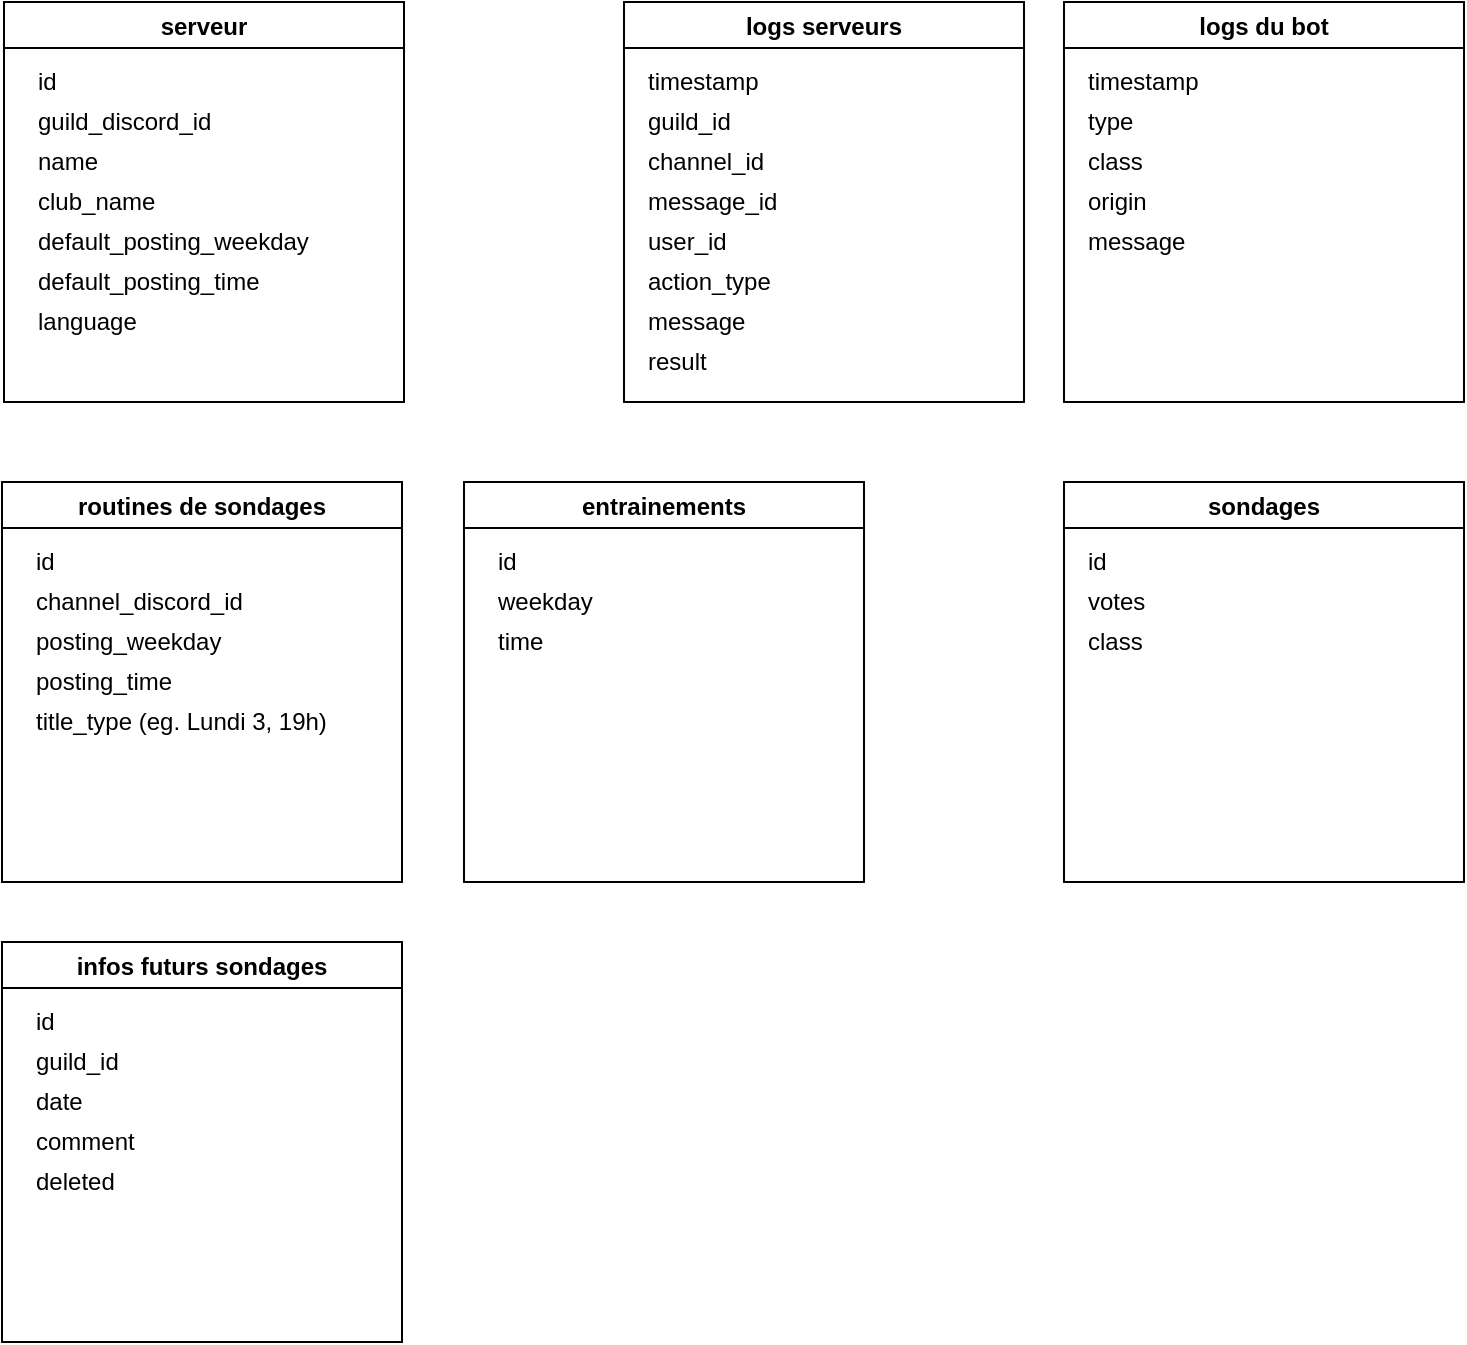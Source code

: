 <mxfile version="18.0.6" type="github">
  <diagram id="NqhFc1NjUYj2qAZxfqg7" name="Page-1">
    <mxGraphModel dx="1157" dy="637" grid="1" gridSize="10" guides="1" tooltips="1" connect="1" arrows="1" fold="1" page="1" pageScale="1" pageWidth="827" pageHeight="1169" math="0" shadow="0">
      <root>
        <mxCell id="0" />
        <mxCell id="1" parent="0" />
        <mxCell id="DXyumOJfPZMr4FoaWyzm-1" value="serveur" style="swimlane;" vertex="1" parent="1">
          <mxGeometry x="40" y="20" width="200" height="200" as="geometry" />
        </mxCell>
        <mxCell id="DXyumOJfPZMr4FoaWyzm-5" value="guild_discord_id" style="text;html=1;align=left;verticalAlign=middle;resizable=0;points=[];autosize=1;strokeColor=none;fillColor=none;" vertex="1" parent="DXyumOJfPZMr4FoaWyzm-1">
          <mxGeometry x="15" y="50" width="110" height="20" as="geometry" />
        </mxCell>
        <mxCell id="DXyumOJfPZMr4FoaWyzm-6" value="name" style="text;html=1;align=left;verticalAlign=middle;resizable=0;points=[];autosize=1;strokeColor=none;fillColor=none;" vertex="1" parent="DXyumOJfPZMr4FoaWyzm-1">
          <mxGeometry x="15" y="70" width="50" height="20" as="geometry" />
        </mxCell>
        <mxCell id="DXyumOJfPZMr4FoaWyzm-4" value="&lt;div align=&quot;left&quot;&gt;id&lt;/div&gt;" style="text;html=1;align=left;verticalAlign=middle;resizable=0;points=[];autosize=1;strokeColor=none;fillColor=none;" vertex="1" parent="DXyumOJfPZMr4FoaWyzm-1">
          <mxGeometry x="15" y="30" width="30" height="20" as="geometry" />
        </mxCell>
        <mxCell id="DXyumOJfPZMr4FoaWyzm-19" value="club_name" style="text;html=1;align=left;verticalAlign=middle;resizable=0;points=[];autosize=1;strokeColor=none;fillColor=none;" vertex="1" parent="DXyumOJfPZMr4FoaWyzm-1">
          <mxGeometry x="15" y="90" width="80" height="20" as="geometry" />
        </mxCell>
        <mxCell id="DXyumOJfPZMr4FoaWyzm-20" value="default_posting_weekday" style="text;html=1;align=left;verticalAlign=middle;resizable=0;points=[];autosize=1;strokeColor=none;fillColor=none;" vertex="1" parent="DXyumOJfPZMr4FoaWyzm-1">
          <mxGeometry x="15" y="110" width="160" height="20" as="geometry" />
        </mxCell>
        <mxCell id="DXyumOJfPZMr4FoaWyzm-21" value="default_posting_time" style="text;html=1;align=left;verticalAlign=middle;resizable=0;points=[];autosize=1;strokeColor=none;fillColor=none;" vertex="1" parent="DXyumOJfPZMr4FoaWyzm-1">
          <mxGeometry x="15" y="130" width="130" height="20" as="geometry" />
        </mxCell>
        <mxCell id="DXyumOJfPZMr4FoaWyzm-41" value="language" style="text;html=1;align=left;verticalAlign=middle;resizable=0;points=[];autosize=1;strokeColor=none;fillColor=none;" vertex="1" parent="DXyumOJfPZMr4FoaWyzm-1">
          <mxGeometry x="15" y="150" width="70" height="20" as="geometry" />
        </mxCell>
        <mxCell id="DXyumOJfPZMr4FoaWyzm-2" value="routines de sondages" style="swimlane;" vertex="1" parent="1">
          <mxGeometry x="39" y="260" width="200" height="200" as="geometry" />
        </mxCell>
        <mxCell id="DXyumOJfPZMr4FoaWyzm-10" value="channel_discord_id" style="text;html=1;align=left;verticalAlign=middle;resizable=0;points=[];autosize=1;strokeColor=none;fillColor=none;" vertex="1" parent="DXyumOJfPZMr4FoaWyzm-2">
          <mxGeometry x="15" y="50" width="120" height="20" as="geometry" />
        </mxCell>
        <mxCell id="DXyumOJfPZMr4FoaWyzm-11" value="posting_weekday" style="text;html=1;align=left;verticalAlign=middle;resizable=0;points=[];autosize=1;strokeColor=none;fillColor=none;" vertex="1" parent="DXyumOJfPZMr4FoaWyzm-2">
          <mxGeometry x="15" y="70" width="110" height="20" as="geometry" />
        </mxCell>
        <mxCell id="DXyumOJfPZMr4FoaWyzm-12" value="&lt;div align=&quot;left&quot;&gt;id&lt;/div&gt;" style="text;html=1;align=left;verticalAlign=middle;resizable=0;points=[];autosize=1;strokeColor=none;fillColor=none;" vertex="1" parent="DXyumOJfPZMr4FoaWyzm-2">
          <mxGeometry x="15" y="30" width="30" height="20" as="geometry" />
        </mxCell>
        <mxCell id="DXyumOJfPZMr4FoaWyzm-13" value="posting_time" style="text;html=1;align=left;verticalAlign=middle;resizable=0;points=[];autosize=1;strokeColor=none;fillColor=none;" vertex="1" parent="DXyumOJfPZMr4FoaWyzm-2">
          <mxGeometry x="15" y="90" width="90" height="20" as="geometry" />
        </mxCell>
        <mxCell id="DXyumOJfPZMr4FoaWyzm-40" value="title_type (eg. Lundi 3, 19h)" style="text;html=1;align=left;verticalAlign=middle;resizable=0;points=[];autosize=1;strokeColor=none;fillColor=none;" vertex="1" parent="DXyumOJfPZMr4FoaWyzm-2">
          <mxGeometry x="15" y="110" width="160" height="20" as="geometry" />
        </mxCell>
        <mxCell id="DXyumOJfPZMr4FoaWyzm-3" value="sondages" style="swimlane;" vertex="1" parent="1">
          <mxGeometry x="570" y="260" width="200" height="200" as="geometry" />
        </mxCell>
        <mxCell id="DXyumOJfPZMr4FoaWyzm-37" value="id" style="text;html=1;align=left;verticalAlign=middle;resizable=0;points=[];autosize=1;strokeColor=none;fillColor=none;" vertex="1" parent="DXyumOJfPZMr4FoaWyzm-3">
          <mxGeometry x="10" y="30" width="30" height="20" as="geometry" />
        </mxCell>
        <mxCell id="DXyumOJfPZMr4FoaWyzm-38" value="votes" style="text;html=1;align=left;verticalAlign=middle;resizable=0;points=[];autosize=1;strokeColor=none;fillColor=none;" vertex="1" parent="DXyumOJfPZMr4FoaWyzm-3">
          <mxGeometry x="10" y="50" width="40" height="20" as="geometry" />
        </mxCell>
        <mxCell id="DXyumOJfPZMr4FoaWyzm-39" value="class" style="text;html=1;align=left;verticalAlign=middle;resizable=0;points=[];autosize=1;strokeColor=none;fillColor=none;" vertex="1" parent="DXyumOJfPZMr4FoaWyzm-3">
          <mxGeometry x="10" y="70" width="50" height="20" as="geometry" />
        </mxCell>
        <mxCell id="DXyumOJfPZMr4FoaWyzm-14" value="entrainements" style="swimlane;" vertex="1" parent="1">
          <mxGeometry x="270" y="260" width="200" height="200" as="geometry" />
        </mxCell>
        <mxCell id="DXyumOJfPZMr4FoaWyzm-15" value="weekday" style="text;html=1;align=left;verticalAlign=middle;resizable=0;points=[];autosize=1;strokeColor=none;fillColor=none;" vertex="1" parent="DXyumOJfPZMr4FoaWyzm-14">
          <mxGeometry x="15" y="50" width="60" height="20" as="geometry" />
        </mxCell>
        <mxCell id="DXyumOJfPZMr4FoaWyzm-16" value="time" style="text;html=1;align=left;verticalAlign=middle;resizable=0;points=[];autosize=1;strokeColor=none;fillColor=none;" vertex="1" parent="DXyumOJfPZMr4FoaWyzm-14">
          <mxGeometry x="15" y="70" width="40" height="20" as="geometry" />
        </mxCell>
        <mxCell id="DXyumOJfPZMr4FoaWyzm-17" value="&lt;div align=&quot;left&quot;&gt;id&lt;/div&gt;" style="text;html=1;align=left;verticalAlign=middle;resizable=0;points=[];autosize=1;strokeColor=none;fillColor=none;" vertex="1" parent="DXyumOJfPZMr4FoaWyzm-14">
          <mxGeometry x="15" y="30" width="30" height="20" as="geometry" />
        </mxCell>
        <mxCell id="DXyumOJfPZMr4FoaWyzm-22" value="logs du bot" style="swimlane;" vertex="1" parent="1">
          <mxGeometry x="570" y="20" width="200" height="200" as="geometry" />
        </mxCell>
        <mxCell id="DXyumOJfPZMr4FoaWyzm-23" value="timestamp" style="text;html=1;align=left;verticalAlign=middle;resizable=0;points=[];autosize=1;strokeColor=none;fillColor=none;" vertex="1" parent="DXyumOJfPZMr4FoaWyzm-22">
          <mxGeometry x="10" y="30" width="70" height="20" as="geometry" />
        </mxCell>
        <mxCell id="DXyumOJfPZMr4FoaWyzm-24" value="type" style="text;html=1;align=left;verticalAlign=middle;resizable=0;points=[];autosize=1;strokeColor=none;fillColor=none;" vertex="1" parent="DXyumOJfPZMr4FoaWyzm-22">
          <mxGeometry x="10" y="50" width="40" height="20" as="geometry" />
        </mxCell>
        <mxCell id="DXyumOJfPZMr4FoaWyzm-25" value="class" style="text;html=1;align=left;verticalAlign=middle;resizable=0;points=[];autosize=1;strokeColor=none;fillColor=none;" vertex="1" parent="DXyumOJfPZMr4FoaWyzm-22">
          <mxGeometry x="10" y="70" width="50" height="20" as="geometry" />
        </mxCell>
        <mxCell id="DXyumOJfPZMr4FoaWyzm-26" value="origin" style="text;html=1;align=left;verticalAlign=middle;resizable=0;points=[];autosize=1;strokeColor=none;fillColor=none;" vertex="1" parent="DXyumOJfPZMr4FoaWyzm-22">
          <mxGeometry x="10" y="90" width="50" height="20" as="geometry" />
        </mxCell>
        <mxCell id="DXyumOJfPZMr4FoaWyzm-27" value="message" style="text;html=1;align=left;verticalAlign=middle;resizable=0;points=[];autosize=1;strokeColor=none;fillColor=none;" vertex="1" parent="DXyumOJfPZMr4FoaWyzm-22">
          <mxGeometry x="10" y="110" width="70" height="20" as="geometry" />
        </mxCell>
        <mxCell id="DXyumOJfPZMr4FoaWyzm-28" value="logs serveurs" style="swimlane;" vertex="1" parent="1">
          <mxGeometry x="350" y="20" width="200" height="200" as="geometry" />
        </mxCell>
        <mxCell id="DXyumOJfPZMr4FoaWyzm-29" value="timestamp" style="text;html=1;align=left;verticalAlign=middle;resizable=0;points=[];autosize=1;strokeColor=none;fillColor=none;" vertex="1" parent="DXyumOJfPZMr4FoaWyzm-28">
          <mxGeometry x="10" y="30" width="70" height="20" as="geometry" />
        </mxCell>
        <mxCell id="DXyumOJfPZMr4FoaWyzm-30" value="guild_id" style="text;html=1;align=left;verticalAlign=middle;resizable=0;points=[];autosize=1;strokeColor=none;fillColor=none;" vertex="1" parent="DXyumOJfPZMr4FoaWyzm-28">
          <mxGeometry x="10" y="50" width="60" height="20" as="geometry" />
        </mxCell>
        <mxCell id="DXyumOJfPZMr4FoaWyzm-31" value="channel_id" style="text;html=1;align=left;verticalAlign=middle;resizable=0;points=[];autosize=1;strokeColor=none;fillColor=none;" vertex="1" parent="DXyumOJfPZMr4FoaWyzm-28">
          <mxGeometry x="10" y="70" width="80" height="20" as="geometry" />
        </mxCell>
        <mxCell id="DXyumOJfPZMr4FoaWyzm-32" value="message_id" style="text;html=1;align=left;verticalAlign=middle;resizable=0;points=[];autosize=1;strokeColor=none;fillColor=none;" vertex="1" parent="DXyumOJfPZMr4FoaWyzm-28">
          <mxGeometry x="10" y="90" width="90" height="20" as="geometry" />
        </mxCell>
        <mxCell id="DXyumOJfPZMr4FoaWyzm-33" value="user_id" style="text;html=1;align=left;verticalAlign=middle;resizable=0;points=[];autosize=1;strokeColor=none;fillColor=none;" vertex="1" parent="DXyumOJfPZMr4FoaWyzm-28">
          <mxGeometry x="10" y="110" width="60" height="20" as="geometry" />
        </mxCell>
        <mxCell id="DXyumOJfPZMr4FoaWyzm-34" value="action_type" style="text;html=1;align=left;verticalAlign=middle;resizable=0;points=[];autosize=1;strokeColor=none;fillColor=none;" vertex="1" parent="DXyumOJfPZMr4FoaWyzm-28">
          <mxGeometry x="10" y="130" width="80" height="20" as="geometry" />
        </mxCell>
        <mxCell id="DXyumOJfPZMr4FoaWyzm-35" value="message" style="text;html=1;align=left;verticalAlign=middle;resizable=0;points=[];autosize=1;strokeColor=none;fillColor=none;" vertex="1" parent="DXyumOJfPZMr4FoaWyzm-28">
          <mxGeometry x="10" y="150" width="70" height="20" as="geometry" />
        </mxCell>
        <mxCell id="DXyumOJfPZMr4FoaWyzm-36" value="result" style="text;html=1;align=left;verticalAlign=middle;resizable=0;points=[];autosize=1;strokeColor=none;fillColor=none;" vertex="1" parent="DXyumOJfPZMr4FoaWyzm-28">
          <mxGeometry x="10" y="170" width="50" height="20" as="geometry" />
        </mxCell>
        <mxCell id="DXyumOJfPZMr4FoaWyzm-43" value="infos futurs sondages" style="swimlane;" vertex="1" parent="1">
          <mxGeometry x="39" y="490" width="200" height="200" as="geometry" />
        </mxCell>
        <mxCell id="DXyumOJfPZMr4FoaWyzm-44" value="guild_id" style="text;html=1;align=left;verticalAlign=middle;resizable=0;points=[];autosize=1;strokeColor=none;fillColor=none;" vertex="1" parent="DXyumOJfPZMr4FoaWyzm-43">
          <mxGeometry x="15" y="50" width="60" height="20" as="geometry" />
        </mxCell>
        <mxCell id="DXyumOJfPZMr4FoaWyzm-45" value="date" style="text;html=1;align=left;verticalAlign=middle;resizable=0;points=[];autosize=1;strokeColor=none;fillColor=none;" vertex="1" parent="DXyumOJfPZMr4FoaWyzm-43">
          <mxGeometry x="15" y="70" width="40" height="20" as="geometry" />
        </mxCell>
        <mxCell id="DXyumOJfPZMr4FoaWyzm-46" value="&lt;div align=&quot;left&quot;&gt;id&lt;/div&gt;" style="text;html=1;align=left;verticalAlign=middle;resizable=0;points=[];autosize=1;strokeColor=none;fillColor=none;" vertex="1" parent="DXyumOJfPZMr4FoaWyzm-43">
          <mxGeometry x="15" y="30" width="30" height="20" as="geometry" />
        </mxCell>
        <mxCell id="DXyumOJfPZMr4FoaWyzm-47" value="comment" style="text;html=1;align=left;verticalAlign=middle;resizable=0;points=[];autosize=1;strokeColor=none;fillColor=none;" vertex="1" parent="DXyumOJfPZMr4FoaWyzm-43">
          <mxGeometry x="15" y="90" width="70" height="20" as="geometry" />
        </mxCell>
        <mxCell id="DXyumOJfPZMr4FoaWyzm-48" value="deleted" style="text;html=1;align=left;verticalAlign=middle;resizable=0;points=[];autosize=1;strokeColor=none;fillColor=none;" vertex="1" parent="DXyumOJfPZMr4FoaWyzm-43">
          <mxGeometry x="15" y="110" width="60" height="20" as="geometry" />
        </mxCell>
      </root>
    </mxGraphModel>
  </diagram>
</mxfile>
